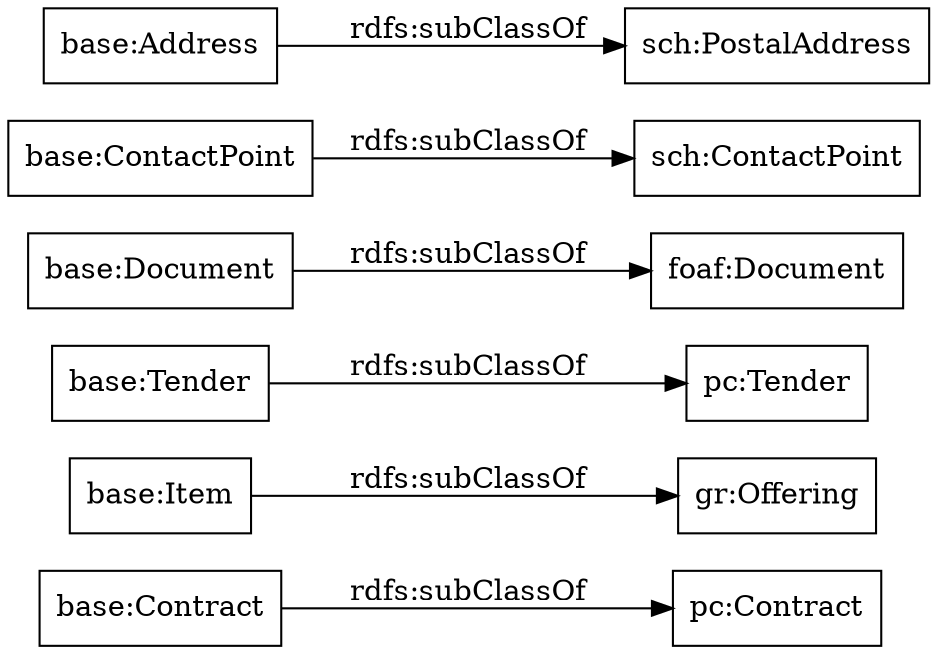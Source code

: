digraph ar2dtool_diagram { 
rankdir=LR;
size="1000"
node [shape = rectangle, color="black"]; "base:Contract" "base:Item" "base:Tender" "base:Document" "base:ContactPoint" "base:Address" ; /*classes style*/
	"base:ContactPoint" -> "sch:ContactPoint" [ label = "rdfs:subClassOf" ];
	"base:Item" -> "gr:Offering" [ label = "rdfs:subClassOf" ];
	"base:Tender" -> "pc:Tender" [ label = "rdfs:subClassOf" ];
	"base:Address" -> "sch:PostalAddress" [ label = "rdfs:subClassOf" ];
	"base:Document" -> "foaf:Document" [ label = "rdfs:subClassOf" ];
	"base:Contract" -> "pc:Contract" [ label = "rdfs:subClassOf" ];

}
